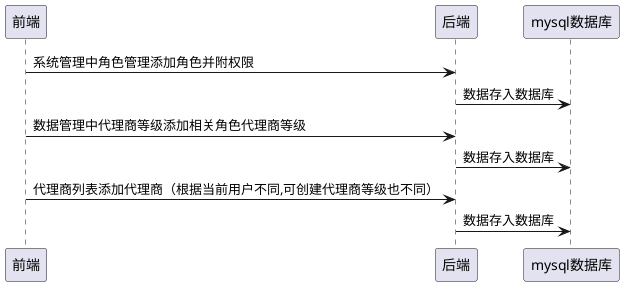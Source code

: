 @startuml
前端 -> 后端: 系统管理中角色管理添加角色并附权限
后端 -> mysql数据库: 数据存入数据库
前端 -> 后端: 数据管理中代理商等级添加相关角色代理商等级
后端 -> mysql数据库: 数据存入数据库
前端 -> 后端: 代理商列表添加代理商（根据当前用户不同,可创建代理商等级也不同）
后端 -> mysql数据库: 数据存入数据库

@enduml